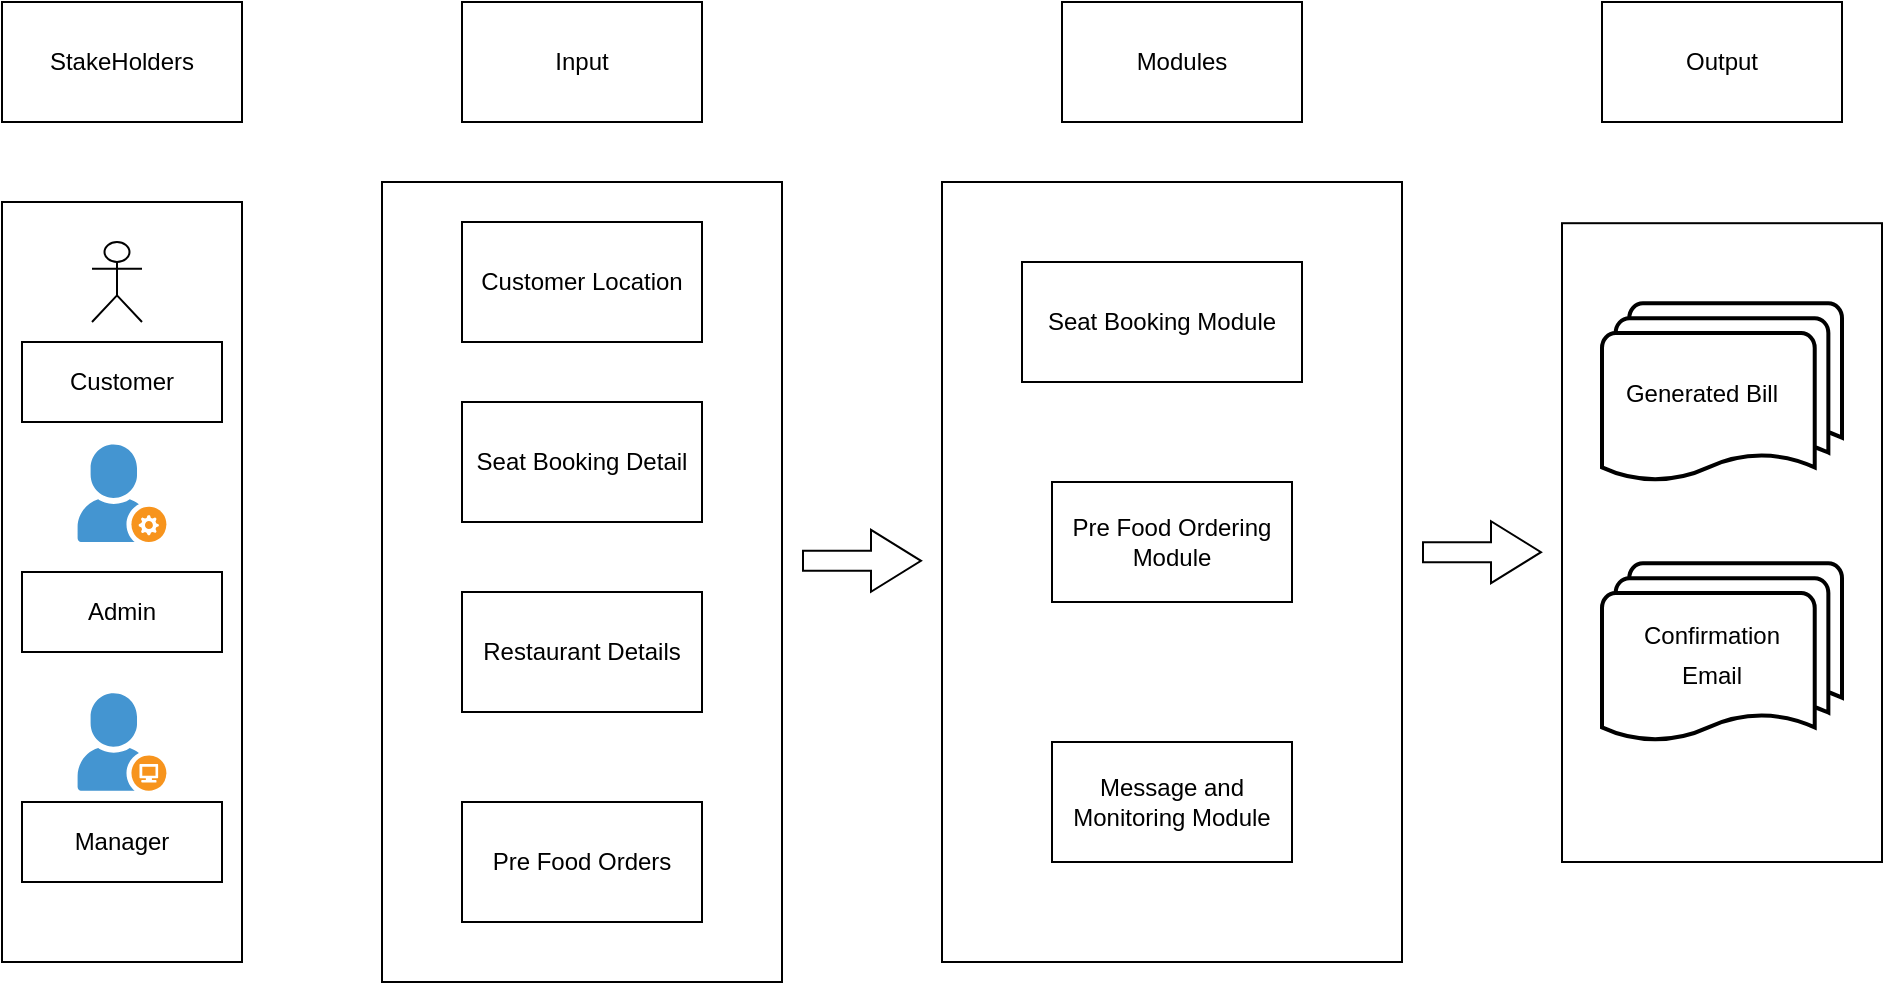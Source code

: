 <mxfile version="27.0.2">
  <diagram name="Page-1" id="lkHVOymzlb00yTyTxr3h">
    <mxGraphModel dx="1270" dy="668" grid="1" gridSize="10" guides="1" tooltips="1" connect="1" arrows="1" fold="1" page="1" pageScale="1" pageWidth="1100" pageHeight="850" math="0" shadow="0">
      <root>
        <mxCell id="0" />
        <mxCell id="1" parent="0" />
        <mxCell id="WmRT3mpqogxM2vdh_Q9--8" value="" style="rounded=0;whiteSpace=wrap;html=1;" vertex="1" parent="1">
          <mxGeometry x="340" y="200" width="200" height="400" as="geometry" />
        </mxCell>
        <mxCell id="V8LJo-HUQhEcklU6w-Ak-2" value="Input" style="rounded=0;whiteSpace=wrap;html=1;" parent="1" vertex="1">
          <mxGeometry x="380" y="110" width="120" height="60" as="geometry" />
        </mxCell>
        <mxCell id="V8LJo-HUQhEcklU6w-Ak-3" value="StakeHolders" style="rounded=0;whiteSpace=wrap;html=1;" parent="1" vertex="1">
          <mxGeometry x="150" y="110" width="120" height="60" as="geometry" />
        </mxCell>
        <mxCell id="V8LJo-HUQhEcklU6w-Ak-4" value="Modules" style="rounded=0;whiteSpace=wrap;html=1;" parent="1" vertex="1">
          <mxGeometry x="680" y="110" width="120" height="60" as="geometry" />
        </mxCell>
        <mxCell id="V8LJo-HUQhEcklU6w-Ak-5" value="Output" style="rounded=0;whiteSpace=wrap;html=1;" parent="1" vertex="1">
          <mxGeometry x="950" y="110" width="120" height="60" as="geometry" />
        </mxCell>
        <mxCell id="V8LJo-HUQhEcklU6w-Ak-6" value="" style="rounded=0;whiteSpace=wrap;html=1;" parent="1" vertex="1">
          <mxGeometry x="150" y="210" width="120" height="380" as="geometry" />
        </mxCell>
        <mxCell id="V8LJo-HUQhEcklU6w-Ak-7" value="" style="shape=umlActor;verticalLabelPosition=bottom;verticalAlign=top;html=1;outlineConnect=0;" parent="1" vertex="1">
          <mxGeometry x="195" y="230" width="25" height="40" as="geometry" />
        </mxCell>
        <mxCell id="V8LJo-HUQhEcklU6w-Ak-18" value="Customer Location" style="rounded=0;whiteSpace=wrap;html=1;" parent="1" vertex="1">
          <mxGeometry x="380" y="220" width="120" height="60" as="geometry" />
        </mxCell>
        <mxCell id="V8LJo-HUQhEcklU6w-Ak-20" value="Pre Food Orders" style="rounded=0;whiteSpace=wrap;html=1;" parent="1" vertex="1">
          <mxGeometry x="380" y="510" width="120" height="60" as="geometry" />
        </mxCell>
        <mxCell id="V8LJo-HUQhEcklU6w-Ak-21" value="Restaurant Details" style="rounded=0;whiteSpace=wrap;html=1;" parent="1" vertex="1">
          <mxGeometry x="380" y="405" width="120" height="60" as="geometry" />
        </mxCell>
        <mxCell id="V8LJo-HUQhEcklU6w-Ak-22" value="Seat Booking Detail" style="rounded=0;whiteSpace=wrap;html=1;" parent="1" vertex="1">
          <mxGeometry x="380" y="310" width="120" height="60" as="geometry" />
        </mxCell>
        <mxCell id="V8LJo-HUQhEcklU6w-Ak-30" value="" style="rounded=0;whiteSpace=wrap;html=1;" parent="1" vertex="1">
          <mxGeometry x="620" y="200" width="230" height="390" as="geometry" />
        </mxCell>
        <mxCell id="V8LJo-HUQhEcklU6w-Ak-31" value="Pre Food Ordering Module" style="rounded=0;whiteSpace=wrap;html=1;" parent="1" vertex="1">
          <mxGeometry x="675" y="350" width="120" height="60" as="geometry" />
        </mxCell>
        <mxCell id="V8LJo-HUQhEcklU6w-Ak-32" value="Seat Booking Module" style="rounded=0;whiteSpace=wrap;html=1;" parent="1" vertex="1">
          <mxGeometry x="660" y="240" width="140" height="60" as="geometry" />
        </mxCell>
        <mxCell id="V8LJo-HUQhEcklU6w-Ak-33" value="Message and Monitoring Module" style="rounded=0;whiteSpace=wrap;html=1;" parent="1" vertex="1">
          <mxGeometry x="675" y="480" width="120" height="60" as="geometry" />
        </mxCell>
        <mxCell id="V8LJo-HUQhEcklU6w-Ak-34" value="" style="rounded=0;whiteSpace=wrap;html=1;" parent="1" vertex="1">
          <mxGeometry x="930" y="220.6" width="160" height="319.4" as="geometry" />
        </mxCell>
        <mxCell id="WmRT3mpqogxM2vdh_Q9--1" value="&lt;span style=&quot;text-wrap-mode: nowrap;&quot;&gt;Customer&lt;/span&gt;" style="rounded=0;whiteSpace=wrap;html=1;" vertex="1" parent="1">
          <mxGeometry x="160" y="280" width="100" height="40" as="geometry" />
        </mxCell>
        <mxCell id="WmRT3mpqogxM2vdh_Q9--3" value="&lt;span style=&quot;text-wrap-mode: nowrap;&quot;&gt;Admin&lt;/span&gt;" style="rounded=0;whiteSpace=wrap;html=1;" vertex="1" parent="1">
          <mxGeometry x="160" y="395" width="100" height="40" as="geometry" />
        </mxCell>
        <mxCell id="WmRT3mpqogxM2vdh_Q9--4" value="&lt;span style=&quot;text-wrap-mode: nowrap;&quot;&gt;Manager&lt;/span&gt;" style="rounded=0;whiteSpace=wrap;html=1;" vertex="1" parent="1">
          <mxGeometry x="160" y="510" width="100" height="40" as="geometry" />
        </mxCell>
        <mxCell id="WmRT3mpqogxM2vdh_Q9--5" value="" style="shadow=0;dashed=0;html=1;strokeColor=none;fillColor=#4495D1;labelPosition=center;verticalLabelPosition=bottom;verticalAlign=top;align=center;outlineConnect=0;shape=mxgraph.veeam.company_user;" vertex="1" parent="1">
          <mxGeometry x="187.8" y="455.6" width="44.4" height="48.8" as="geometry" />
        </mxCell>
        <mxCell id="WmRT3mpqogxM2vdh_Q9--6" value="" style="shadow=0;dashed=0;html=1;strokeColor=none;fillColor=#4495D1;labelPosition=center;verticalLabelPosition=bottom;verticalAlign=top;align=center;outlineConnect=0;shape=mxgraph.veeam.company_administrator;" vertex="1" parent="1">
          <mxGeometry x="187.8" y="331.2" width="44.4" height="48.8" as="geometry" />
        </mxCell>
        <mxCell id="WmRT3mpqogxM2vdh_Q9--10" value="" style="strokeWidth=2;html=1;shape=mxgraph.flowchart.multi-document;whiteSpace=wrap;" vertex="1" parent="1">
          <mxGeometry x="950" y="260.6" width="120" height="90" as="geometry" />
        </mxCell>
        <mxCell id="WmRT3mpqogxM2vdh_Q9--11" value="&lt;span style=&quot;font-size: 12px;&quot;&gt;Generated Bill&lt;/span&gt;" style="text;strokeColor=none;fillColor=none;html=1;align=center;verticalAlign=middle;whiteSpace=wrap;rounded=0;fontSize=16;" vertex="1" parent="1">
          <mxGeometry x="960" y="289.4" width="80" height="30" as="geometry" />
        </mxCell>
        <mxCell id="WmRT3mpqogxM2vdh_Q9--12" value="" style="strokeWidth=2;html=1;shape=mxgraph.flowchart.multi-document;whiteSpace=wrap;" vertex="1" parent="1">
          <mxGeometry x="950" y="390.6" width="120" height="90" as="geometry" />
        </mxCell>
        <mxCell id="WmRT3mpqogxM2vdh_Q9--13" value="&lt;span style=&quot;font-size: 12px;&quot;&gt;Confirmation Email&lt;/span&gt;" style="text;strokeColor=none;fillColor=none;html=1;align=center;verticalAlign=middle;whiteSpace=wrap;rounded=0;fontSize=16;" vertex="1" parent="1">
          <mxGeometry x="960" y="419.4" width="90" height="30.6" as="geometry" />
        </mxCell>
        <mxCell id="WmRT3mpqogxM2vdh_Q9--16" value="" style="shape=flexArrow;endArrow=classic;html=1;rounded=0;fontSize=12;startSize=8;endSize=8;curved=1;" edge="1" parent="1">
          <mxGeometry width="50" height="50" relative="1" as="geometry">
            <mxPoint x="860" y="385.1" as="sourcePoint" />
            <mxPoint x="920" y="385.1" as="targetPoint" />
          </mxGeometry>
        </mxCell>
        <mxCell id="WmRT3mpqogxM2vdh_Q9--18" value="" style="shape=flexArrow;endArrow=classic;html=1;rounded=0;fontSize=12;startSize=8;endSize=8;curved=1;" edge="1" parent="1">
          <mxGeometry width="50" height="50" relative="1" as="geometry">
            <mxPoint x="550" y="389.4" as="sourcePoint" />
            <mxPoint x="610" y="389.4" as="targetPoint" />
          </mxGeometry>
        </mxCell>
      </root>
    </mxGraphModel>
  </diagram>
</mxfile>
